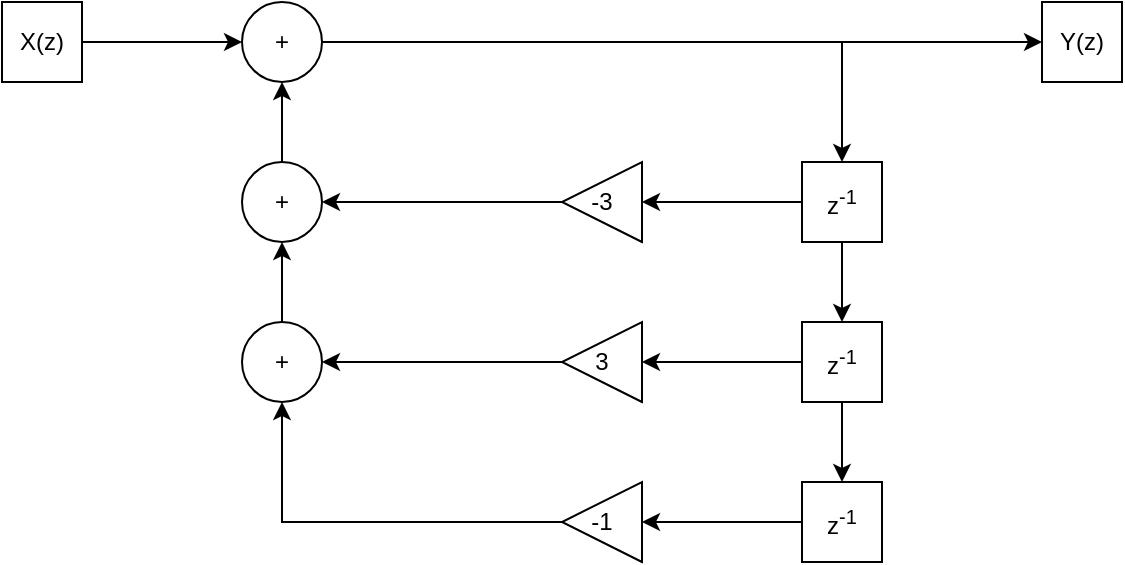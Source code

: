 <mxfile version="24.5.1" type="device">
  <diagram name="Seite-1" id="IHEh0ro0GU1LLYbEToWi">
    <mxGraphModel dx="1098" dy="820" grid="1" gridSize="10" guides="1" tooltips="1" connect="1" arrows="1" fold="1" page="1" pageScale="1" pageWidth="827" pageHeight="1169" math="0" shadow="0">
      <root>
        <mxCell id="0" />
        <mxCell id="1" parent="0" />
        <mxCell id="qbAL-MAwQbNljHkPSHKH-1" value="" style="edgeStyle=orthogonalEdgeStyle;rounded=0;orthogonalLoop=1;jettySize=auto;html=1;" edge="1" parent="1" source="qbAL-MAwQbNljHkPSHKH-2" target="qbAL-MAwQbNljHkPSHKH-13">
          <mxGeometry relative="1" as="geometry" />
        </mxCell>
        <mxCell id="qbAL-MAwQbNljHkPSHKH-2" value="X(z)" style="whiteSpace=wrap;html=1;aspect=fixed;" vertex="1" parent="1">
          <mxGeometry x="80" y="320" width="40" height="40" as="geometry" />
        </mxCell>
        <mxCell id="qbAL-MAwQbNljHkPSHKH-3" value="Y(z)" style="whiteSpace=wrap;html=1;aspect=fixed;" vertex="1" parent="1">
          <mxGeometry x="600" y="320" width="40" height="40" as="geometry" />
        </mxCell>
        <mxCell id="qbAL-MAwQbNljHkPSHKH-4" style="edgeStyle=orthogonalEdgeStyle;rounded=0;orthogonalLoop=1;jettySize=auto;html=1;exitX=0.5;exitY=1;exitDx=0;exitDy=0;entryX=0.5;entryY=0;entryDx=0;entryDy=0;" edge="1" parent="1" source="qbAL-MAwQbNljHkPSHKH-5" target="qbAL-MAwQbNljHkPSHKH-8">
          <mxGeometry relative="1" as="geometry" />
        </mxCell>
        <mxCell id="qbAL-MAwQbNljHkPSHKH-24" value="" style="edgeStyle=orthogonalEdgeStyle;rounded=0;orthogonalLoop=1;jettySize=auto;html=1;" edge="1" parent="1" source="qbAL-MAwQbNljHkPSHKH-5" target="qbAL-MAwQbNljHkPSHKH-23">
          <mxGeometry relative="1" as="geometry" />
        </mxCell>
        <mxCell id="qbAL-MAwQbNljHkPSHKH-5" value="z&lt;sup&gt;-1&lt;/sup&gt;" style="whiteSpace=wrap;html=1;aspect=fixed;" vertex="1" parent="1">
          <mxGeometry x="480" y="400" width="40" height="40" as="geometry" />
        </mxCell>
        <mxCell id="qbAL-MAwQbNljHkPSHKH-6" value="" style="edgeStyle=orthogonalEdgeStyle;rounded=0;orthogonalLoop=1;jettySize=auto;html=1;" edge="1" parent="1" source="qbAL-MAwQbNljHkPSHKH-8" target="qbAL-MAwQbNljHkPSHKH-10">
          <mxGeometry relative="1" as="geometry" />
        </mxCell>
        <mxCell id="qbAL-MAwQbNljHkPSHKH-7" value="" style="edgeStyle=orthogonalEdgeStyle;rounded=0;orthogonalLoop=1;jettySize=auto;html=1;" edge="1" parent="1" source="qbAL-MAwQbNljHkPSHKH-8" target="qbAL-MAwQbNljHkPSHKH-17">
          <mxGeometry relative="1" as="geometry" />
        </mxCell>
        <mxCell id="qbAL-MAwQbNljHkPSHKH-8" value="z&lt;sup&gt;-1&lt;/sup&gt;" style="whiteSpace=wrap;html=1;aspect=fixed;" vertex="1" parent="1">
          <mxGeometry x="480" y="480" width="40" height="40" as="geometry" />
        </mxCell>
        <mxCell id="qbAL-MAwQbNljHkPSHKH-9" value="" style="edgeStyle=orthogonalEdgeStyle;rounded=0;orthogonalLoop=1;jettySize=auto;html=1;" edge="1" parent="1" source="qbAL-MAwQbNljHkPSHKH-10" target="qbAL-MAwQbNljHkPSHKH-19">
          <mxGeometry relative="1" as="geometry" />
        </mxCell>
        <mxCell id="qbAL-MAwQbNljHkPSHKH-10" value="z&lt;sup&gt;-1&lt;/sup&gt;" style="whiteSpace=wrap;html=1;aspect=fixed;" vertex="1" parent="1">
          <mxGeometry x="480" y="560" width="40" height="40" as="geometry" />
        </mxCell>
        <mxCell id="qbAL-MAwQbNljHkPSHKH-11" style="edgeStyle=orthogonalEdgeStyle;rounded=0;orthogonalLoop=1;jettySize=auto;html=1;exitX=1;exitY=0.5;exitDx=0;exitDy=0;entryX=0;entryY=0.5;entryDx=0;entryDy=0;" edge="1" parent="1" source="qbAL-MAwQbNljHkPSHKH-13" target="qbAL-MAwQbNljHkPSHKH-3">
          <mxGeometry relative="1" as="geometry" />
        </mxCell>
        <mxCell id="qbAL-MAwQbNljHkPSHKH-12" style="edgeStyle=orthogonalEdgeStyle;rounded=0;orthogonalLoop=1;jettySize=auto;html=1;exitX=1;exitY=0.5;exitDx=0;exitDy=0;entryX=0.5;entryY=0;entryDx=0;entryDy=0;" edge="1" parent="1" source="qbAL-MAwQbNljHkPSHKH-13" target="qbAL-MAwQbNljHkPSHKH-5">
          <mxGeometry relative="1" as="geometry" />
        </mxCell>
        <mxCell id="qbAL-MAwQbNljHkPSHKH-13" value="+" style="ellipse;whiteSpace=wrap;html=1;aspect=fixed;" vertex="1" parent="1">
          <mxGeometry x="200" y="320" width="40" height="40" as="geometry" />
        </mxCell>
        <mxCell id="qbAL-MAwQbNljHkPSHKH-22" value="" style="edgeStyle=orthogonalEdgeStyle;rounded=0;orthogonalLoop=1;jettySize=auto;html=1;" edge="1" parent="1" source="qbAL-MAwQbNljHkPSHKH-15" target="qbAL-MAwQbNljHkPSHKH-20">
          <mxGeometry relative="1" as="geometry" />
        </mxCell>
        <mxCell id="qbAL-MAwQbNljHkPSHKH-15" value="+" style="ellipse;whiteSpace=wrap;html=1;aspect=fixed;" vertex="1" parent="1">
          <mxGeometry x="200" y="480" width="40" height="40" as="geometry" />
        </mxCell>
        <mxCell id="qbAL-MAwQbNljHkPSHKH-16" style="edgeStyle=orthogonalEdgeStyle;rounded=0;orthogonalLoop=1;jettySize=auto;html=1;exitX=1;exitY=0.5;exitDx=0;exitDy=0;entryX=1;entryY=0.5;entryDx=0;entryDy=0;" edge="1" parent="1" source="qbAL-MAwQbNljHkPSHKH-17" target="qbAL-MAwQbNljHkPSHKH-15">
          <mxGeometry relative="1" as="geometry" />
        </mxCell>
        <mxCell id="qbAL-MAwQbNljHkPSHKH-17" value="3" style="triangle;whiteSpace=wrap;html=1;direction=west;" vertex="1" parent="1">
          <mxGeometry x="360" y="480" width="40" height="40" as="geometry" />
        </mxCell>
        <mxCell id="qbAL-MAwQbNljHkPSHKH-18" style="edgeStyle=orthogonalEdgeStyle;rounded=0;orthogonalLoop=1;jettySize=auto;html=1;entryX=0.5;entryY=1;entryDx=0;entryDy=0;" edge="1" parent="1" source="qbAL-MAwQbNljHkPSHKH-19" target="qbAL-MAwQbNljHkPSHKH-15">
          <mxGeometry relative="1" as="geometry">
            <mxPoint x="220" y="530" as="targetPoint" />
          </mxGeometry>
        </mxCell>
        <mxCell id="qbAL-MAwQbNljHkPSHKH-19" value="-1" style="triangle;whiteSpace=wrap;html=1;direction=west;" vertex="1" parent="1">
          <mxGeometry x="360" y="560" width="40" height="40" as="geometry" />
        </mxCell>
        <mxCell id="qbAL-MAwQbNljHkPSHKH-21" value="" style="edgeStyle=orthogonalEdgeStyle;rounded=0;orthogonalLoop=1;jettySize=auto;html=1;" edge="1" parent="1" source="qbAL-MAwQbNljHkPSHKH-20" target="qbAL-MAwQbNljHkPSHKH-13">
          <mxGeometry relative="1" as="geometry" />
        </mxCell>
        <mxCell id="qbAL-MAwQbNljHkPSHKH-20" value="+" style="ellipse;whiteSpace=wrap;html=1;aspect=fixed;" vertex="1" parent="1">
          <mxGeometry x="200" y="400" width="40" height="40" as="geometry" />
        </mxCell>
        <mxCell id="qbAL-MAwQbNljHkPSHKH-25" style="edgeStyle=orthogonalEdgeStyle;rounded=0;orthogonalLoop=1;jettySize=auto;html=1;exitX=1;exitY=0.5;exitDx=0;exitDy=0;entryX=1;entryY=0.5;entryDx=0;entryDy=0;" edge="1" parent="1" source="qbAL-MAwQbNljHkPSHKH-23" target="qbAL-MAwQbNljHkPSHKH-20">
          <mxGeometry relative="1" as="geometry" />
        </mxCell>
        <mxCell id="qbAL-MAwQbNljHkPSHKH-23" value="-3" style="triangle;whiteSpace=wrap;html=1;direction=west;" vertex="1" parent="1">
          <mxGeometry x="360" y="400" width="40" height="40" as="geometry" />
        </mxCell>
      </root>
    </mxGraphModel>
  </diagram>
</mxfile>
